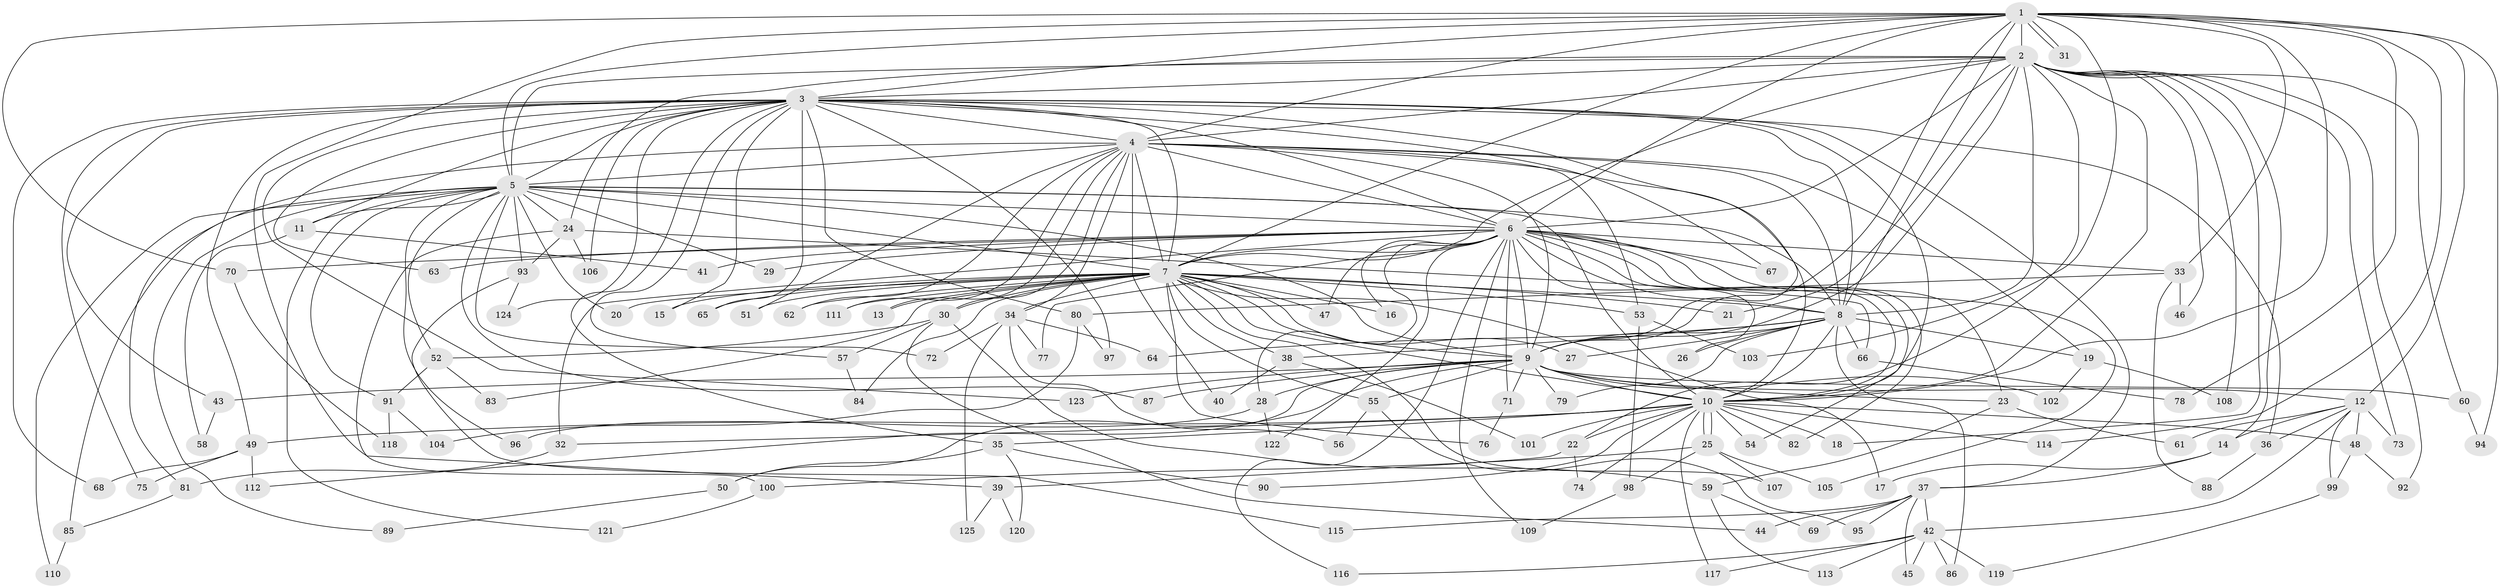 // coarse degree distribution, {11: 0.05405405405405406, 23: 0.02702702702702703, 24: 0.02702702702702703, 12: 0.02702702702702703, 18: 0.02702702702702703, 6: 0.10810810810810811, 2: 0.4594594594594595, 4: 0.08108108108108109, 1: 0.05405405405405406, 3: 0.02702702702702703, 5: 0.10810810810810811}
// Generated by graph-tools (version 1.1) at 2025/17/03/04/25 18:17:17]
// undirected, 125 vertices, 275 edges
graph export_dot {
graph [start="1"]
  node [color=gray90,style=filled];
  1;
  2;
  3;
  4;
  5;
  6;
  7;
  8;
  9;
  10;
  11;
  12;
  13;
  14;
  15;
  16;
  17;
  18;
  19;
  20;
  21;
  22;
  23;
  24;
  25;
  26;
  27;
  28;
  29;
  30;
  31;
  32;
  33;
  34;
  35;
  36;
  37;
  38;
  39;
  40;
  41;
  42;
  43;
  44;
  45;
  46;
  47;
  48;
  49;
  50;
  51;
  52;
  53;
  54;
  55;
  56;
  57;
  58;
  59;
  60;
  61;
  62;
  63;
  64;
  65;
  66;
  67;
  68;
  69;
  70;
  71;
  72;
  73;
  74;
  75;
  76;
  77;
  78;
  79;
  80;
  81;
  82;
  83;
  84;
  85;
  86;
  87;
  88;
  89;
  90;
  91;
  92;
  93;
  94;
  95;
  96;
  97;
  98;
  99;
  100;
  101;
  102;
  103;
  104;
  105;
  106;
  107;
  108;
  109;
  110;
  111;
  112;
  113;
  114;
  115;
  116;
  117;
  118;
  119;
  120;
  121;
  122;
  123;
  124;
  125;
  1 -- 2;
  1 -- 3;
  1 -- 4;
  1 -- 5;
  1 -- 6;
  1 -- 7;
  1 -- 8;
  1 -- 9;
  1 -- 10;
  1 -- 12;
  1 -- 31;
  1 -- 31;
  1 -- 33;
  1 -- 39;
  1 -- 70;
  1 -- 78;
  1 -- 94;
  1 -- 103;
  1 -- 114;
  2 -- 3;
  2 -- 4;
  2 -- 5;
  2 -- 6;
  2 -- 7;
  2 -- 8;
  2 -- 9;
  2 -- 10;
  2 -- 14;
  2 -- 18;
  2 -- 21;
  2 -- 22;
  2 -- 24;
  2 -- 46;
  2 -- 60;
  2 -- 73;
  2 -- 92;
  2 -- 108;
  3 -- 4;
  3 -- 5;
  3 -- 6;
  3 -- 7;
  3 -- 8;
  3 -- 9;
  3 -- 10;
  3 -- 11;
  3 -- 15;
  3 -- 35;
  3 -- 36;
  3 -- 37;
  3 -- 43;
  3 -- 49;
  3 -- 57;
  3 -- 63;
  3 -- 65;
  3 -- 67;
  3 -- 68;
  3 -- 75;
  3 -- 80;
  3 -- 97;
  3 -- 106;
  3 -- 123;
  3 -- 124;
  4 -- 5;
  4 -- 6;
  4 -- 7;
  4 -- 8;
  4 -- 9;
  4 -- 10;
  4 -- 13;
  4 -- 19;
  4 -- 30;
  4 -- 34;
  4 -- 40;
  4 -- 51;
  4 -- 53;
  4 -- 62;
  4 -- 81;
  4 -- 111;
  5 -- 6;
  5 -- 7;
  5 -- 8;
  5 -- 9;
  5 -- 10;
  5 -- 11;
  5 -- 20;
  5 -- 24;
  5 -- 29;
  5 -- 52;
  5 -- 72;
  5 -- 85;
  5 -- 87;
  5 -- 89;
  5 -- 91;
  5 -- 93;
  5 -- 96;
  5 -- 110;
  5 -- 121;
  6 -- 7;
  6 -- 8;
  6 -- 9;
  6 -- 10;
  6 -- 16;
  6 -- 23;
  6 -- 26;
  6 -- 28;
  6 -- 29;
  6 -- 32;
  6 -- 33;
  6 -- 41;
  6 -- 47;
  6 -- 54;
  6 -- 63;
  6 -- 67;
  6 -- 70;
  6 -- 71;
  6 -- 77;
  6 -- 82;
  6 -- 105;
  6 -- 109;
  6 -- 116;
  6 -- 122;
  7 -- 8;
  7 -- 9;
  7 -- 10;
  7 -- 13;
  7 -- 15;
  7 -- 16;
  7 -- 17;
  7 -- 20;
  7 -- 21;
  7 -- 27;
  7 -- 30;
  7 -- 34;
  7 -- 38;
  7 -- 47;
  7 -- 51;
  7 -- 53;
  7 -- 55;
  7 -- 62;
  7 -- 65;
  7 -- 76;
  7 -- 83;
  7 -- 84;
  7 -- 107;
  7 -- 111;
  8 -- 9;
  8 -- 10;
  8 -- 19;
  8 -- 26;
  8 -- 27;
  8 -- 38;
  8 -- 64;
  8 -- 66;
  8 -- 79;
  8 -- 86;
  9 -- 10;
  9 -- 12;
  9 -- 23;
  9 -- 28;
  9 -- 43;
  9 -- 50;
  9 -- 55;
  9 -- 60;
  9 -- 71;
  9 -- 79;
  9 -- 87;
  9 -- 102;
  9 -- 112;
  9 -- 123;
  10 -- 18;
  10 -- 22;
  10 -- 25;
  10 -- 25;
  10 -- 32;
  10 -- 35;
  10 -- 48;
  10 -- 49;
  10 -- 54;
  10 -- 74;
  10 -- 82;
  10 -- 90;
  10 -- 101;
  10 -- 114;
  10 -- 117;
  11 -- 41;
  11 -- 58;
  12 -- 14;
  12 -- 36;
  12 -- 42;
  12 -- 48;
  12 -- 61;
  12 -- 73;
  12 -- 99;
  14 -- 17;
  14 -- 37;
  19 -- 102;
  19 -- 108;
  22 -- 39;
  22 -- 74;
  23 -- 59;
  23 -- 61;
  24 -- 66;
  24 -- 93;
  24 -- 100;
  24 -- 106;
  25 -- 98;
  25 -- 100;
  25 -- 105;
  25 -- 107;
  28 -- 96;
  28 -- 122;
  30 -- 44;
  30 -- 52;
  30 -- 57;
  30 -- 59;
  32 -- 81;
  33 -- 46;
  33 -- 80;
  33 -- 88;
  34 -- 56;
  34 -- 64;
  34 -- 72;
  34 -- 77;
  34 -- 125;
  35 -- 50;
  35 -- 90;
  35 -- 120;
  36 -- 88;
  37 -- 42;
  37 -- 44;
  37 -- 45;
  37 -- 69;
  37 -- 95;
  37 -- 115;
  38 -- 40;
  38 -- 101;
  39 -- 120;
  39 -- 125;
  42 -- 45;
  42 -- 86;
  42 -- 113;
  42 -- 116;
  42 -- 117;
  42 -- 119;
  43 -- 58;
  48 -- 92;
  48 -- 99;
  49 -- 68;
  49 -- 75;
  49 -- 112;
  50 -- 89;
  52 -- 83;
  52 -- 91;
  53 -- 98;
  53 -- 103;
  55 -- 56;
  55 -- 95;
  57 -- 84;
  59 -- 69;
  59 -- 113;
  60 -- 94;
  66 -- 78;
  70 -- 118;
  71 -- 76;
  80 -- 97;
  80 -- 104;
  81 -- 85;
  85 -- 110;
  91 -- 104;
  91 -- 118;
  93 -- 115;
  93 -- 124;
  98 -- 109;
  99 -- 119;
  100 -- 121;
}
